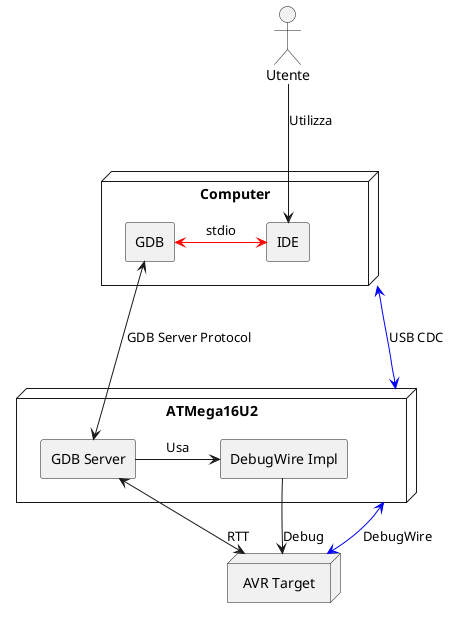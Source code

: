 @startuml

skinparam nodesep 60
skinparam ranksep 10
'skinparam linetype polyline

actor "Utente" as user

node "Computer" as pc{

    rectangle "IDE" as ide
    rectangle "GDB" as gdb

    ide <--left--> gdb #FF0000 : stdio 

}

node "ATMega16U2" as srv {

    rectangle "GDB Server" as gdbsrv
    rectangle "DebugWire Impl" as dw

    gdbsrv --right--> dw: Usa
}

node "AVR Target" as avr

user --down--> ide: Utilizza

pc <--down--> srv #0000FF: USB CDC
gdb <-down-> gdbsrv: GDB Server Protocol
srv <--> avr #0000FF: DebugWire
dw --> avr: Debug
gdbsrv <-down-> avr: RTT
